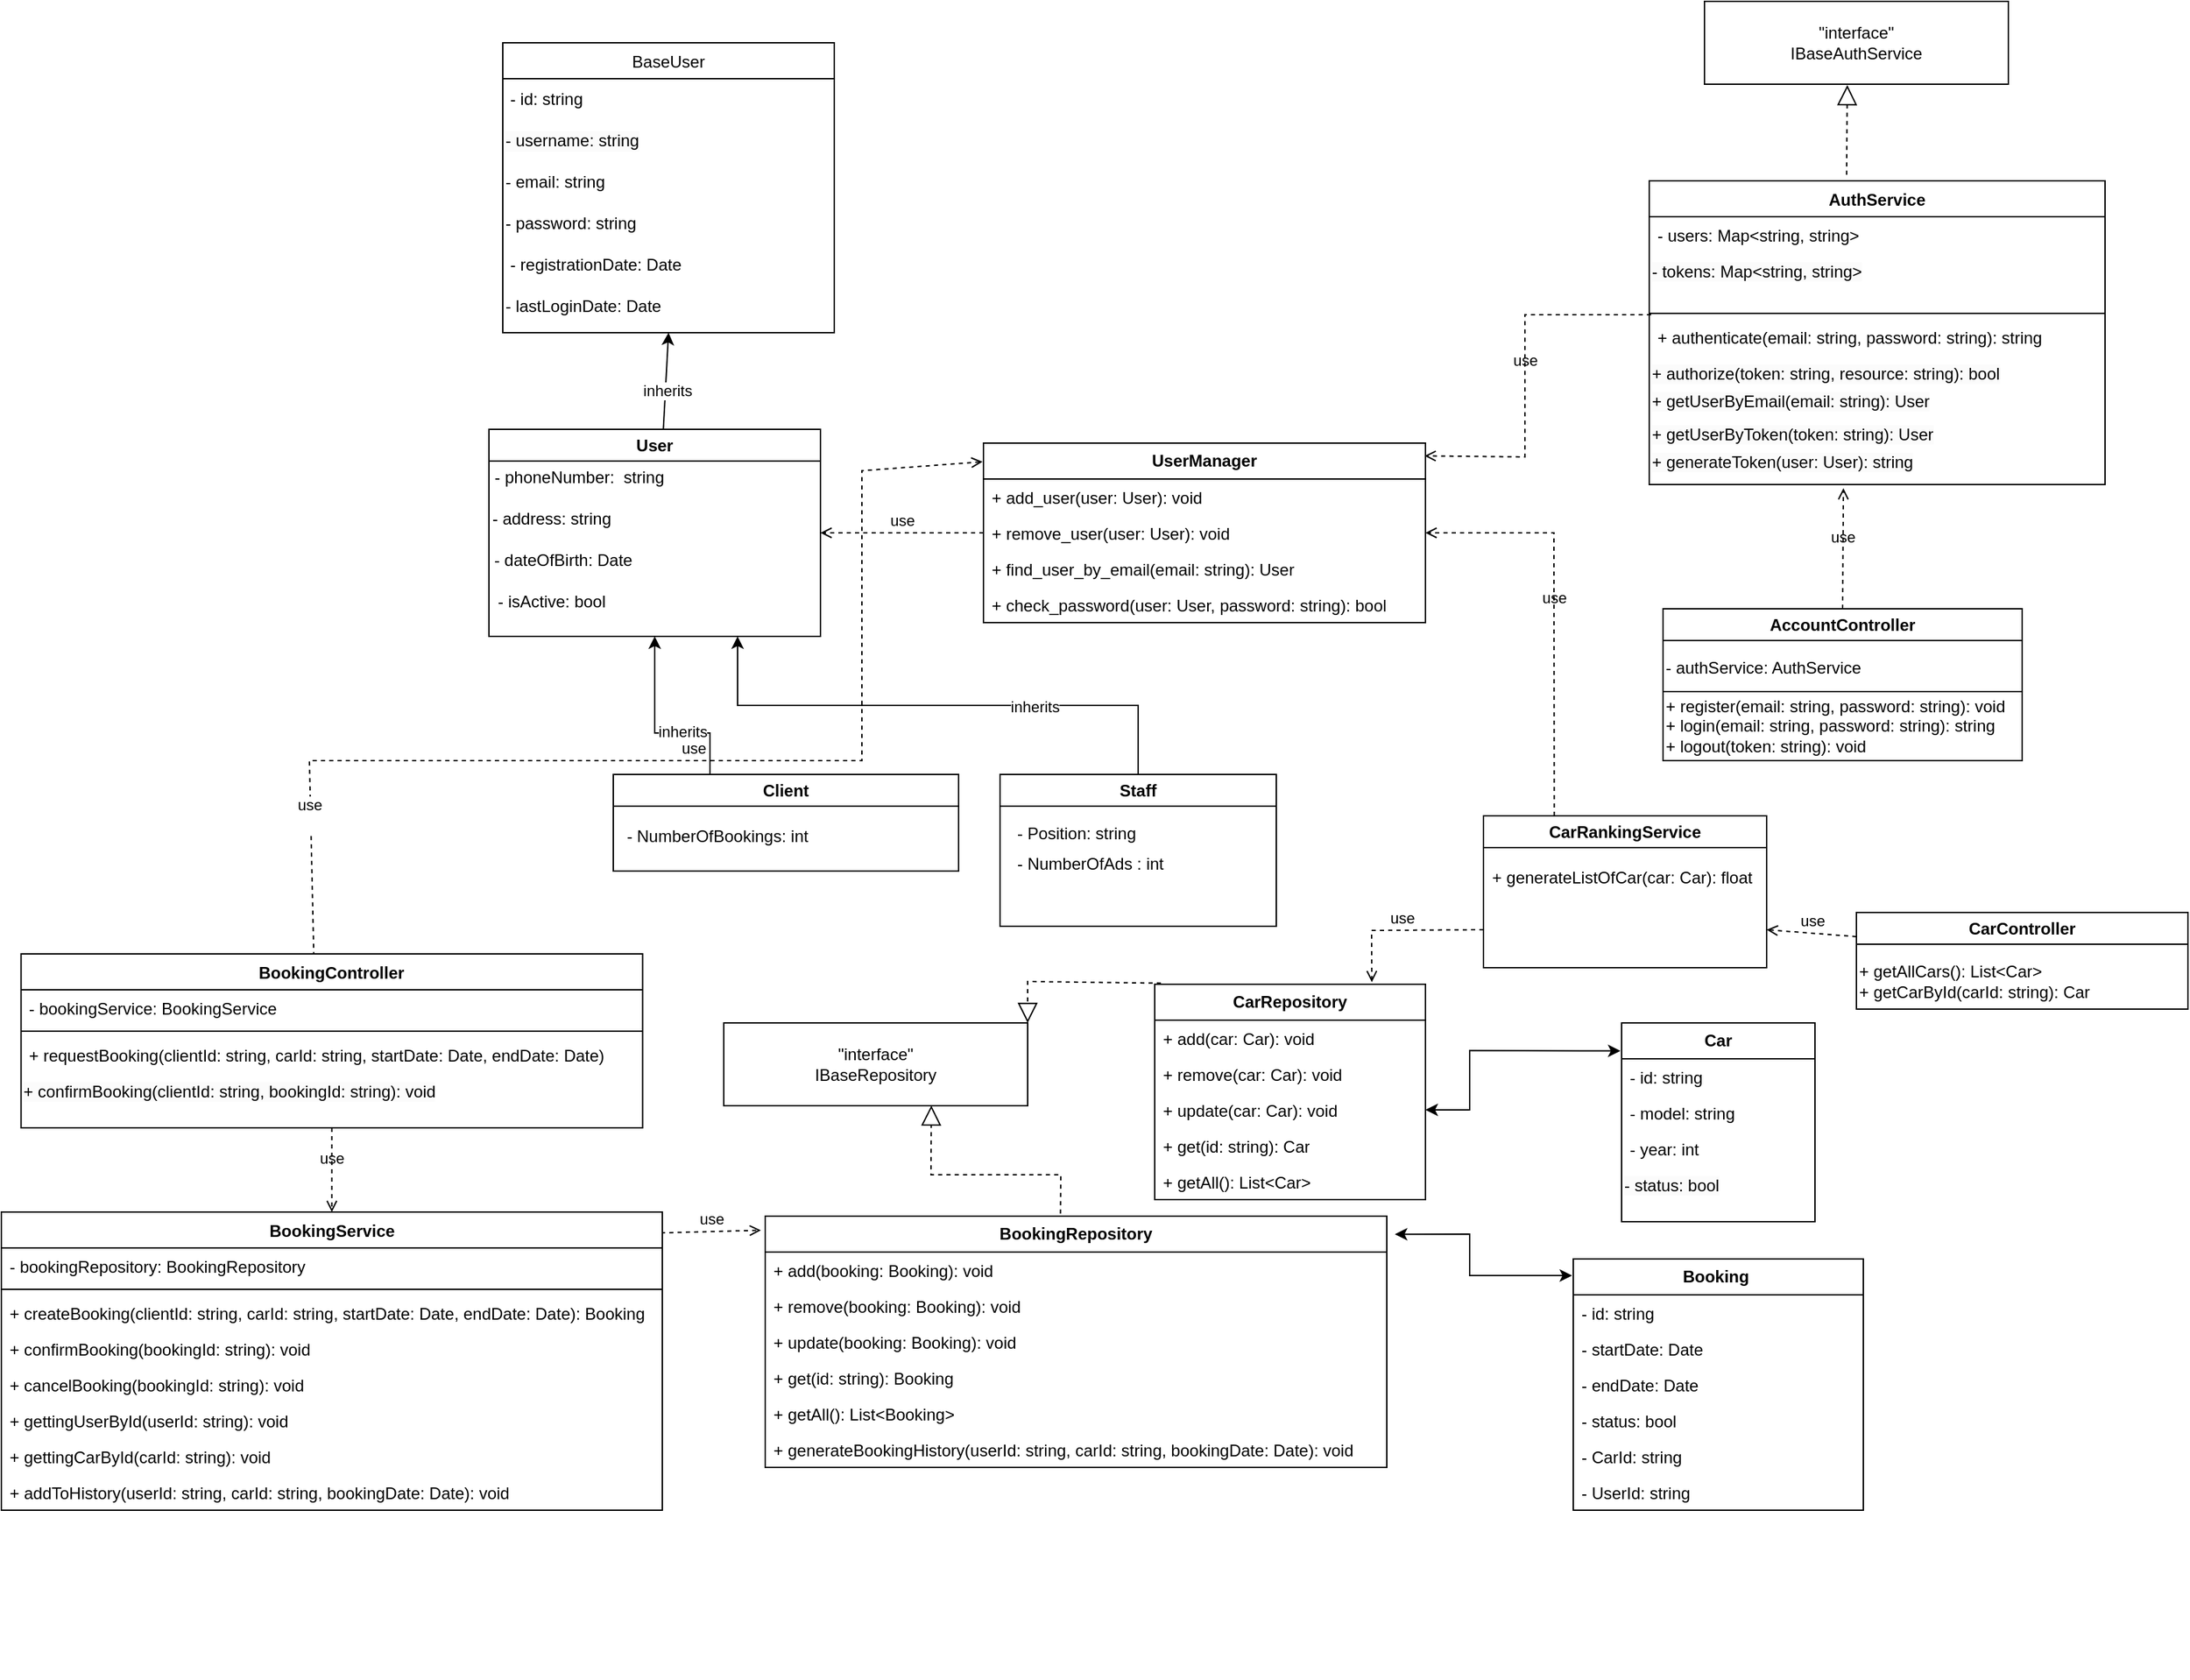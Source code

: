 <mxfile version="24.0.1" type="google">
  <diagram id="C5RBs43oDa-KdzZeNtuy" name="Page-1">
    <mxGraphModel grid="1" page="1" gridSize="10" guides="1" tooltips="1" connect="1" arrows="1" fold="1" pageScale="1" pageWidth="827" pageHeight="1169" math="0" shadow="0">
      <root>
        <mxCell id="WIyWlLk6GJQsqaUBKTNV-0" />
        <mxCell id="WIyWlLk6GJQsqaUBKTNV-1" parent="WIyWlLk6GJQsqaUBKTNV-0" />
        <mxCell id="zkfFHV4jXpPFQw0GAbJ--0" value="BaseUser" style="swimlane;fontStyle=0;align=center;verticalAlign=top;childLayout=stackLayout;horizontal=1;startSize=26;horizontalStack=0;resizeParent=1;resizeLast=0;collapsible=1;marginBottom=0;rounded=0;shadow=0;strokeWidth=1;" vertex="1" parent="WIyWlLk6GJQsqaUBKTNV-1">
          <mxGeometry x="-50" y="130" width="240" height="210" as="geometry">
            <mxRectangle x="230" y="140" width="160" height="26" as="alternateBounds" />
          </mxGeometry>
        </mxCell>
        <mxCell id="yGF6t645OCMySrIcv2uI-0" value="&lt;div&gt;&amp;nbsp;- id: string&lt;/div&gt;" style="text;html=1;align=left;verticalAlign=middle;resizable=0;points=[];autosize=1;strokeColor=none;fillColor=none;" vertex="1" parent="zkfFHV4jXpPFQw0GAbJ--0">
          <mxGeometry y="26" width="240" height="30" as="geometry" />
        </mxCell>
        <mxCell id="yGF6t645OCMySrIcv2uI-2" value="&lt;div style=&quot;color: rgb(0, 0, 0); font-family: Helvetica; font-size: 12px; font-style: normal; font-variant-ligatures: normal; font-variant-caps: normal; font-weight: 400; letter-spacing: normal; orphans: 2; text-indent: 0px; text-transform: none; widows: 2; word-spacing: 0px; -webkit-text-stroke-width: 0px; white-space: nowrap; background-color: rgb(251, 251, 251); text-decoration-thickness: initial; text-decoration-style: initial; text-decoration-color: initial;&quot;&gt;- username: string&lt;/div&gt;" style="text;html=1;align=left;verticalAlign=middle;resizable=0;points=[];autosize=1;strokeColor=none;fillColor=none;" vertex="1" parent="zkfFHV4jXpPFQw0GAbJ--0">
          <mxGeometry y="56" width="240" height="30" as="geometry" />
        </mxCell>
        <mxCell id="yGF6t645OCMySrIcv2uI-6" value="&lt;div style=&quot;&quot;&gt;- email: string&lt;/div&gt;" style="text;html=1;align=left;verticalAlign=middle;resizable=0;points=[];autosize=1;strokeColor=none;fillColor=none;" vertex="1" parent="zkfFHV4jXpPFQw0GAbJ--0">
          <mxGeometry y="86" width="240" height="30" as="geometry" />
        </mxCell>
        <mxCell id="yGF6t645OCMySrIcv2uI-7" value="&lt;div&gt;- password: string&lt;/div&gt;" style="text;html=1;align=left;verticalAlign=middle;resizable=0;points=[];autosize=1;strokeColor=none;fillColor=none;" vertex="1" parent="zkfFHV4jXpPFQw0GAbJ--0">
          <mxGeometry y="116" width="240" height="30" as="geometry" />
        </mxCell>
        <mxCell id="yGF6t645OCMySrIcv2uI-9" value="&lt;div&gt;&amp;nbsp;- registrationDate: Date&lt;span style=&quot;background-color: initial;&quot;&gt;&amp;nbsp;&amp;nbsp;&lt;/span&gt;&lt;/div&gt;" style="text;html=1;align=left;verticalAlign=middle;resizable=0;points=[];autosize=1;strokeColor=none;fillColor=none;" vertex="1" parent="zkfFHV4jXpPFQw0GAbJ--0">
          <mxGeometry y="146" width="240" height="30" as="geometry" />
        </mxCell>
        <mxCell id="yGF6t645OCMySrIcv2uI-10" value="- lastLoginDate: Date" style="text;html=1;align=left;verticalAlign=middle;resizable=0;points=[];autosize=1;strokeColor=none;fillColor=none;" vertex="1" parent="zkfFHV4jXpPFQw0GAbJ--0">
          <mxGeometry y="176" width="240" height="30" as="geometry" />
        </mxCell>
        <mxCell id="yGF6t645OCMySrIcv2uI-12" value="User" style="swimlane;whiteSpace=wrap;html=1;" vertex="1" parent="WIyWlLk6GJQsqaUBKTNV-1">
          <mxGeometry x="-60" y="410" width="240" height="150" as="geometry" />
        </mxCell>
        <mxCell id="yGF6t645OCMySrIcv2uI-14" value="&lt;div&gt;- phoneNumber:&lt;span style=&quot;background-color: initial;&quot;&gt;&amp;nbsp; string&lt;/span&gt;&lt;/div&gt;" style="text;html=1;align=center;verticalAlign=middle;resizable=0;points=[];autosize=1;strokeColor=none;fillColor=none;" vertex="1" parent="yGF6t645OCMySrIcv2uI-12">
          <mxGeometry x="-10" y="20" width="150" height="30" as="geometry" />
        </mxCell>
        <mxCell id="yGF6t645OCMySrIcv2uI-15" value="&lt;div&gt;&lt;span style=&quot;background-color: initial;&quot;&gt;- address: string&lt;/span&gt;&lt;br&gt;&lt;/div&gt;" style="text;html=1;align=center;verticalAlign=middle;resizable=0;points=[];autosize=1;strokeColor=none;fillColor=none;" vertex="1" parent="yGF6t645OCMySrIcv2uI-12">
          <mxGeometry x="-10" y="50" width="110" height="30" as="geometry" />
        </mxCell>
        <mxCell id="yGF6t645OCMySrIcv2uI-17" value="&lt;div&gt;- dateOfBirth: Date&amp;nbsp;&lt;/div&gt;" style="text;html=1;align=center;verticalAlign=middle;resizable=0;points=[];autosize=1;strokeColor=none;fillColor=none;" vertex="1" parent="yGF6t645OCMySrIcv2uI-12">
          <mxGeometry x="-10" y="80" width="130" height="30" as="geometry" />
        </mxCell>
        <mxCell id="yGF6t645OCMySrIcv2uI-18" value="&lt;div&gt;&lt;span style=&quot;background-color: initial;&quot;&gt;- isActive: bool&lt;/span&gt;&lt;/div&gt;" style="text;html=1;align=center;verticalAlign=middle;resizable=0;points=[];autosize=1;strokeColor=none;fillColor=none;" vertex="1" parent="yGF6t645OCMySrIcv2uI-12">
          <mxGeometry x="-5" y="110" width="100" height="30" as="geometry" />
        </mxCell>
        <mxCell id="yGF6t645OCMySrIcv2uI-13" value="" style="endArrow=classic;html=1;rounded=0;entryX=0.5;entryY=1;entryDx=0;entryDy=0;exitX=0.526;exitY=0;exitDx=0;exitDy=0;exitPerimeter=0;" edge="1" parent="WIyWlLk6GJQsqaUBKTNV-1" source="yGF6t645OCMySrIcv2uI-12" target="zkfFHV4jXpPFQw0GAbJ--0">
          <mxGeometry width="50" height="50" relative="1" as="geometry">
            <mxPoint x="500" y="380" as="sourcePoint" />
            <mxPoint x="550" y="330" as="targetPoint" />
            <Array as="points" />
          </mxGeometry>
        </mxCell>
        <mxCell id="yGF6t645OCMySrIcv2uI-19" value="inherits" style="edgeLabel;html=1;align=center;verticalAlign=middle;resizable=0;points=[];" connectable="0" vertex="1" parent="yGF6t645OCMySrIcv2uI-13">
          <mxGeometry x="-0.201" y="-1" relative="1" as="geometry">
            <mxPoint as="offset" />
          </mxGeometry>
        </mxCell>
        <mxCell id="yGF6t645OCMySrIcv2uI-22" style="edgeStyle=orthogonalEdgeStyle;rounded=0;orthogonalLoop=1;jettySize=auto;html=1;entryX=0.5;entryY=1;entryDx=0;entryDy=0;" edge="1" parent="WIyWlLk6GJQsqaUBKTNV-1" source="yGF6t645OCMySrIcv2uI-20" target="yGF6t645OCMySrIcv2uI-12">
          <mxGeometry relative="1" as="geometry">
            <mxPoint x="180" y="570" as="targetPoint" />
            <Array as="points">
              <mxPoint x="100" y="630" />
              <mxPoint x="60" y="630" />
            </Array>
          </mxGeometry>
        </mxCell>
        <mxCell id="yGF6t645OCMySrIcv2uI-30" value="inherits" style="edgeLabel;html=1;align=center;verticalAlign=middle;resizable=0;points=[];" connectable="0" vertex="1" parent="yGF6t645OCMySrIcv2uI-22">
          <mxGeometry x="-0.28" y="-1" relative="1" as="geometry">
            <mxPoint as="offset" />
          </mxGeometry>
        </mxCell>
        <mxCell id="yGF6t645OCMySrIcv2uI-20" value="Client" style="swimlane;whiteSpace=wrap;html=1;" vertex="1" parent="WIyWlLk6GJQsqaUBKTNV-1">
          <mxGeometry x="30" y="660" width="250" height="70" as="geometry" />
        </mxCell>
        <mxCell id="yGF6t645OCMySrIcv2uI-24" value="- NumberOfBookings: int" style="text;html=1;align=center;verticalAlign=middle;resizable=0;points=[];autosize=1;strokeColor=none;fillColor=none;" vertex="1" parent="yGF6t645OCMySrIcv2uI-20">
          <mxGeometry y="30" width="150" height="30" as="geometry" />
        </mxCell>
        <mxCell id="yGF6t645OCMySrIcv2uI-23" style="edgeStyle=orthogonalEdgeStyle;rounded=0;orthogonalLoop=1;jettySize=auto;html=1;exitX=0.5;exitY=0;exitDx=0;exitDy=0;entryX=0.75;entryY=1;entryDx=0;entryDy=0;" edge="1" parent="WIyWlLk6GJQsqaUBKTNV-1" source="yGF6t645OCMySrIcv2uI-21" target="yGF6t645OCMySrIcv2uI-12">
          <mxGeometry relative="1" as="geometry">
            <mxPoint x="240" y="570" as="targetPoint" />
          </mxGeometry>
        </mxCell>
        <mxCell id="yGF6t645OCMySrIcv2uI-29" value="inherits" style="edgeLabel;html=1;align=center;verticalAlign=middle;resizable=0;points=[];" connectable="0" vertex="1" parent="yGF6t645OCMySrIcv2uI-23">
          <mxGeometry x="-0.357" y="1" relative="1" as="geometry">
            <mxPoint as="offset" />
          </mxGeometry>
        </mxCell>
        <mxCell id="yGF6t645OCMySrIcv2uI-21" value="Sta&lt;span style=&quot;background-color: initial;&quot;&gt;ff&lt;/span&gt;" style="swimlane;whiteSpace=wrap;html=1;" vertex="1" parent="WIyWlLk6GJQsqaUBKTNV-1">
          <mxGeometry x="310" y="660" width="200" height="110" as="geometry" />
        </mxCell>
        <mxCell id="yGF6t645OCMySrIcv2uI-27" value="- Position: string" style="text;html=1;align=center;verticalAlign=middle;resizable=0;points=[];autosize=1;strokeColor=none;fillColor=none;" vertex="1" parent="yGF6t645OCMySrIcv2uI-21">
          <mxGeometry y="28" width="110" height="30" as="geometry" />
        </mxCell>
        <mxCell id="yGF6t645OCMySrIcv2uI-28" value="- NumberOfAds : int" style="text;html=1;align=center;verticalAlign=middle;resizable=0;points=[];autosize=1;strokeColor=none;fillColor=none;" vertex="1" parent="yGF6t645OCMySrIcv2uI-21">
          <mxGeometry y="50" width="130" height="30" as="geometry" />
        </mxCell>
        <mxCell id="yGF6t645OCMySrIcv2uI-50" value="use" style="html=1;verticalAlign=bottom;labelBackgroundColor=none;endArrow=open;endFill=0;dashed=1;rounded=0;exitX=0.004;exitY=1.124;exitDx=0;exitDy=0;entryX=0.998;entryY=0.071;entryDx=0;entryDy=0;entryPerimeter=0;exitPerimeter=0;" edge="1" parent="WIyWlLk6GJQsqaUBKTNV-1" source="Llu71SaY1VRgX1Pa0Iaw-72" target="Llu71SaY1VRgX1Pa0Iaw-44">
          <mxGeometry width="160" relative="1" as="geometry">
            <mxPoint x="770" y="320.0" as="sourcePoint" />
            <mxPoint x="630" y="500" as="targetPoint" />
            <Array as="points">
              <mxPoint x="690" y="327" />
              <mxPoint x="690" y="430" />
            </Array>
          </mxGeometry>
        </mxCell>
        <mxCell id="yGF6t645OCMySrIcv2uI-51" value="&quot;interface&quot;&lt;div&gt;IBaseAuthService&lt;/div&gt;" style="rounded=0;whiteSpace=wrap;html=1;" vertex="1" parent="WIyWlLk6GJQsqaUBKTNV-1">
          <mxGeometry x="820" y="100" width="220" height="60" as="geometry" />
        </mxCell>
        <mxCell id="oP3yjI9n-bNLV6D8Z_aS-1" value="AccountController" style="swimlane;whiteSpace=wrap;html=1;" vertex="1" parent="WIyWlLk6GJQsqaUBKTNV-1">
          <mxGeometry x="790" y="540" width="260" height="110" as="geometry" />
        </mxCell>
        <mxCell id="oP3yjI9n-bNLV6D8Z_aS-2" value="&lt;div&gt;- authService: AuthService&lt;/div&gt;&lt;div&gt;&amp;nbsp; &amp;nbsp; &amp;nbsp; &amp;nbsp;&lt;br&gt;&lt;/div&gt;" style="text;html=1;align=left;verticalAlign=middle;resizable=0;points=[];autosize=1;strokeColor=none;fillColor=none;" vertex="1" parent="oP3yjI9n-bNLV6D8Z_aS-1">
          <mxGeometry y="30" width="160" height="40" as="geometry" />
        </mxCell>
        <mxCell id="oP3yjI9n-bNLV6D8Z_aS-5" value="&lt;div&gt;+ register(email: string, password: string): void&lt;/div&gt;&lt;div&gt;+ login(email: string, password: string): string&lt;/div&gt;&lt;div&gt;+ logout(token: string): void&lt;/div&gt;" style="whiteSpace=wrap;html=1;align=left;" vertex="1" parent="oP3yjI9n-bNLV6D8Z_aS-1">
          <mxGeometry y="60" width="260" height="50" as="geometry" />
        </mxCell>
        <mxCell id="oP3yjI9n-bNLV6D8Z_aS-4" value="use" style="html=1;verticalAlign=bottom;labelBackgroundColor=none;endArrow=open;endFill=0;dashed=1;rounded=0;exitX=0.5;exitY=0;exitDx=0;exitDy=0;entryX=0.426;entryY=1.088;entryDx=0;entryDy=0;entryPerimeter=0;" edge="1" parent="WIyWlLk6GJQsqaUBKTNV-1" source="oP3yjI9n-bNLV6D8Z_aS-1" target="Llu71SaY1VRgX1Pa0Iaw-76">
          <mxGeometry width="160" relative="1" as="geometry">
            <mxPoint x="970" y="450" as="sourcePoint" />
            <mxPoint x="915.0" y="400" as="targetPoint" />
          </mxGeometry>
        </mxCell>
        <mxCell id="oP3yjI9n-bNLV6D8Z_aS-6" value="&quot;interface&quot;&lt;div&gt;IBaseRepository&lt;/div&gt;" style="rounded=0;whiteSpace=wrap;html=1;" vertex="1" parent="WIyWlLk6GJQsqaUBKTNV-1">
          <mxGeometry x="110" y="840" width="220" height="60" as="geometry" />
        </mxCell>
        <mxCell id="oP3yjI9n-bNLV6D8Z_aS-16" value="CarRankingService" style="swimlane;whiteSpace=wrap;html=1;" vertex="1" parent="WIyWlLk6GJQsqaUBKTNV-1">
          <mxGeometry x="660" y="690" width="205" height="110" as="geometry" />
        </mxCell>
        <mxCell id="oP3yjI9n-bNLV6D8Z_aS-17" value="+ generateListOfCar(car: Car): float" style="text;html=1;align=center;verticalAlign=middle;resizable=0;points=[];autosize=1;strokeColor=none;fillColor=none;" vertex="1" parent="oP3yjI9n-bNLV6D8Z_aS-16">
          <mxGeometry x="-5" y="30" width="210" height="30" as="geometry" />
        </mxCell>
        <mxCell id="oP3yjI9n-bNLV6D8Z_aS-19" value="use" style="html=1;verticalAlign=bottom;labelBackgroundColor=none;endArrow=open;endFill=0;dashed=1;rounded=0;exitX=0.25;exitY=0;exitDx=0;exitDy=0;entryX=1;entryY=0.5;entryDx=0;entryDy=0;" edge="1" parent="WIyWlLk6GJQsqaUBKTNV-1" source="oP3yjI9n-bNLV6D8Z_aS-16" target="Llu71SaY1VRgX1Pa0Iaw-46">
          <mxGeometry width="160" relative="1" as="geometry">
            <mxPoint x="865" y="780" as="sourcePoint" />
            <mxPoint x="541.422" y="590" as="targetPoint" />
            <Array as="points">
              <mxPoint x="711" y="485" />
            </Array>
          </mxGeometry>
        </mxCell>
        <mxCell id="oP3yjI9n-bNLV6D8Z_aS-20" value="use" style="html=1;verticalAlign=bottom;labelBackgroundColor=none;endArrow=open;endFill=0;dashed=1;rounded=0;exitX=0;exitY=0.75;exitDx=0;exitDy=0;entryX=0.802;entryY=-0.01;entryDx=0;entryDy=0;entryPerimeter=0;" edge="1" parent="WIyWlLk6GJQsqaUBKTNV-1" source="oP3yjI9n-bNLV6D8Z_aS-16" target="Llu71SaY1VRgX1Pa0Iaw-38">
          <mxGeometry width="160" relative="1" as="geometry">
            <mxPoint x="820" y="880" as="sourcePoint" />
            <mxPoint x="623.08" y="824.45" as="targetPoint" />
            <Array as="points">
              <mxPoint x="579" y="773" />
            </Array>
          </mxGeometry>
        </mxCell>
        <mxCell id="oP3yjI9n-bNLV6D8Z_aS-27" value="" style="endArrow=classic;startArrow=classic;html=1;rounded=0;entryX=-0.006;entryY=0.141;entryDx=0;entryDy=0;exitX=1;exitY=0.5;exitDx=0;exitDy=0;entryPerimeter=0;" edge="1" parent="WIyWlLk6GJQsqaUBKTNV-1" source="Llu71SaY1VRgX1Pa0Iaw-41" target="Llu71SaY1VRgX1Pa0Iaw-63">
          <mxGeometry width="50" height="50" relative="1" as="geometry">
            <mxPoint x="621.1" y="879.808" as="sourcePoint" />
            <mxPoint x="701.2" y="901.72" as="targetPoint" />
            <Array as="points">
              <mxPoint x="650" y="903" />
              <mxPoint x="650" y="860" />
            </Array>
          </mxGeometry>
        </mxCell>
        <mxCell id="oP3yjI9n-bNLV6D8Z_aS-30" value="use" style="html=1;verticalAlign=bottom;labelBackgroundColor=none;endArrow=open;endFill=0;dashed=1;rounded=0;exitX=0.998;exitY=0.07;exitDx=0;exitDy=0;exitPerimeter=0;entryX=-0.007;entryY=0.056;entryDx=0;entryDy=0;entryPerimeter=0;" edge="1" parent="WIyWlLk6GJQsqaUBKTNV-1" source="Llu71SaY1VRgX1Pa0Iaw-49" target="Llu71SaY1VRgX1Pa0Iaw-17">
          <mxGeometry width="160" relative="1" as="geometry">
            <mxPoint x="110" y="1060" as="sourcePoint" />
            <mxPoint x="170" y="1058" as="targetPoint" />
          </mxGeometry>
        </mxCell>
        <mxCell id="oP3yjI9n-bNLV6D8Z_aS-35" value="CarController" style="swimlane;whiteSpace=wrap;html=1;" vertex="1" parent="WIyWlLk6GJQsqaUBKTNV-1">
          <mxGeometry x="930" y="760" width="240" height="70" as="geometry" />
        </mxCell>
        <mxCell id="oP3yjI9n-bNLV6D8Z_aS-36" value="&lt;div&gt;+ getAllCars(): List&amp;lt;Car&amp;gt;&lt;/div&gt;&lt;div&gt;+ getCarById(carId: string): Car&lt;/div&gt;" style="text;html=1;align=left;verticalAlign=middle;resizable=0;points=[];autosize=1;strokeColor=none;fillColor=none;" vertex="1" parent="oP3yjI9n-bNLV6D8Z_aS-35">
          <mxGeometry y="30" width="190" height="40" as="geometry" />
        </mxCell>
        <mxCell id="oP3yjI9n-bNLV6D8Z_aS-37" value="use" style="html=1;verticalAlign=bottom;labelBackgroundColor=none;endArrow=open;endFill=0;dashed=1;rounded=0;exitX=0;exitY=0.25;exitDx=0;exitDy=0;entryX=1;entryY=0.75;entryDx=0;entryDy=0;" edge="1" parent="WIyWlLk6GJQsqaUBKTNV-1" source="oP3yjI9n-bNLV6D8Z_aS-35" target="oP3yjI9n-bNLV6D8Z_aS-16">
          <mxGeometry width="160" relative="1" as="geometry">
            <mxPoint x="1072" y="820" as="sourcePoint" />
            <mxPoint x="915" y="700" as="targetPoint" />
          </mxGeometry>
        </mxCell>
        <mxCell id="oP3yjI9n-bNLV6D8Z_aS-41" value="use" style="html=1;verticalAlign=bottom;labelBackgroundColor=none;endArrow=open;endFill=0;dashed=1;rounded=0;exitX=0.5;exitY=1;exitDx=0;exitDy=0;entryX=0.5;entryY=0;entryDx=0;entryDy=0;" edge="1" parent="WIyWlLk6GJQsqaUBKTNV-1" source="Llu71SaY1VRgX1Pa0Iaw-62" target="Llu71SaY1VRgX1Pa0Iaw-49">
          <mxGeometry width="160" relative="1" as="geometry">
            <mxPoint x="-188.5" y="930" as="sourcePoint" />
            <mxPoint x="-190" y="978.24" as="targetPoint" />
          </mxGeometry>
        </mxCell>
        <mxCell id="Llu71SaY1VRgX1Pa0Iaw-0" value="" style="endArrow=block;dashed=1;endFill=0;endSize=12;html=1;rounded=0;entryX=0.47;entryY=1.011;entryDx=0;entryDy=0;exitX=0.433;exitY=-0.02;exitDx=0;exitDy=0;exitPerimeter=0;entryPerimeter=0;" edge="1" parent="WIyWlLk6GJQsqaUBKTNV-1" source="Llu71SaY1VRgX1Pa0Iaw-68" target="yGF6t645OCMySrIcv2uI-51">
          <mxGeometry width="160" relative="1" as="geometry">
            <mxPoint x="915.0" y="240" as="sourcePoint" />
            <mxPoint x="760" y="160" as="targetPoint" />
          </mxGeometry>
        </mxCell>
        <mxCell id="Llu71SaY1VRgX1Pa0Iaw-1" value="" style="endArrow=block;dashed=1;endFill=0;endSize=12;html=1;rounded=0;entryX=1;entryY=0;entryDx=0;entryDy=0;exitX=0.023;exitY=-0.005;exitDx=0;exitDy=0;exitPerimeter=0;" edge="1" parent="WIyWlLk6GJQsqaUBKTNV-1" source="Llu71SaY1VRgX1Pa0Iaw-38" target="oP3yjI9n-bNLV6D8Z_aS-6">
          <mxGeometry width="160" relative="1" as="geometry">
            <mxPoint x="420" y="810" as="sourcePoint" />
            <mxPoint x="330" y="899.74" as="targetPoint" />
            <Array as="points">
              <mxPoint x="330" y="810" />
            </Array>
          </mxGeometry>
        </mxCell>
        <mxCell id="Llu71SaY1VRgX1Pa0Iaw-2" value="" style="endArrow=block;dashed=1;endFill=0;endSize=12;html=1;rounded=0;entryX=0.683;entryY=0.997;entryDx=0;entryDy=0;entryPerimeter=0;exitX=0.475;exitY=-0.01;exitDx=0;exitDy=0;exitPerimeter=0;" edge="1" parent="WIyWlLk6GJQsqaUBKTNV-1" source="Llu71SaY1VRgX1Pa0Iaw-17" target="oP3yjI9n-bNLV6D8Z_aS-6">
          <mxGeometry width="160" relative="1" as="geometry">
            <mxPoint x="285.9" y="1010" as="sourcePoint" />
            <mxPoint x="370" y="950" as="targetPoint" />
            <Array as="points">
              <mxPoint x="354" y="950" />
              <mxPoint x="260" y="950" />
            </Array>
          </mxGeometry>
        </mxCell>
        <mxCell id="Llu71SaY1VRgX1Pa0Iaw-3" value="use" style="html=1;verticalAlign=bottom;labelBackgroundColor=none;endArrow=open;endFill=0;dashed=1;rounded=0;exitX=0;exitY=0.5;exitDx=0;exitDy=0;entryX=1;entryY=0.5;entryDx=0;entryDy=0;" edge="1" parent="WIyWlLk6GJQsqaUBKTNV-1" source="Llu71SaY1VRgX1Pa0Iaw-46" target="yGF6t645OCMySrIcv2uI-12">
          <mxGeometry width="160" relative="1" as="geometry">
            <mxPoint x="300.0" y="500" as="sourcePoint" />
            <mxPoint x="340" y="510" as="targetPoint" />
          </mxGeometry>
        </mxCell>
        <mxCell id="Llu71SaY1VRgX1Pa0Iaw-4" value="use" style="html=1;verticalAlign=bottom;labelBackgroundColor=none;endArrow=open;endFill=0;dashed=1;rounded=0;exitX=0.471;exitY=0.013;exitDx=0;exitDy=0;entryX=-0.002;entryY=0.104;entryDx=0;entryDy=0;entryPerimeter=0;exitPerimeter=0;" edge="1" parent="WIyWlLk6GJQsqaUBKTNV-1" source="Llu71SaY1VRgX1Pa0Iaw-58" target="Llu71SaY1VRgX1Pa0Iaw-44">
          <mxGeometry width="160" relative="1" as="geometry">
            <mxPoint x="-111.55" y="801.69" as="sourcePoint" />
            <mxPoint x="301.98" y="443.76" as="targetPoint" />
            <Array as="points">
              <mxPoint x="-190" y="650" />
              <mxPoint x="210" y="650" />
              <mxPoint x="210" y="440" />
            </Array>
          </mxGeometry>
        </mxCell>
        <mxCell id="Llu71SaY1VRgX1Pa0Iaw-6" value="use&lt;div&gt;&lt;br&gt;&lt;/div&gt;" style="edgeLabel;html=1;align=center;verticalAlign=middle;resizable=0;points=[];" connectable="0" vertex="1" parent="Llu71SaY1VRgX1Pa0Iaw-4">
          <mxGeometry x="-0.755" y="1" relative="1" as="geometry">
            <mxPoint as="offset" />
          </mxGeometry>
        </mxCell>
        <mxCell id="Llu71SaY1VRgX1Pa0Iaw-15" value="&lt;div style=&quot;text-align: left; text-wrap: wrap;&quot;&gt;&lt;br&gt;&lt;/div&gt;" style="text;html=1;align=center;verticalAlign=middle;resizable=0;points=[];autosize=1;strokeColor=none;fillColor=none;" vertex="1" parent="WIyWlLk6GJQsqaUBKTNV-1">
          <mxGeometry x="180" y="1285" width="20" height="30" as="geometry" />
        </mxCell>
        <mxCell id="Llu71SaY1VRgX1Pa0Iaw-17" value="&lt;span style=&quot;font-weight: 700;&quot;&gt;BookingRepository&lt;/span&gt;" style="swimlane;fontStyle=0;childLayout=stackLayout;horizontal=1;startSize=26;fillColor=none;horizontalStack=0;resizeParent=1;resizeParentMax=0;resizeLast=0;collapsible=1;marginBottom=0;whiteSpace=wrap;html=1;" vertex="1" parent="WIyWlLk6GJQsqaUBKTNV-1">
          <mxGeometry x="140" y="980" width="450" height="182" as="geometry" />
        </mxCell>
        <mxCell id="Llu71SaY1VRgX1Pa0Iaw-18" value="+ add(booking: Booking): void" style="text;strokeColor=none;fillColor=none;align=left;verticalAlign=top;spacingLeft=4;spacingRight=4;overflow=hidden;rotatable=0;points=[[0,0.5],[1,0.5]];portConstraint=eastwest;whiteSpace=wrap;html=1;" vertex="1" parent="Llu71SaY1VRgX1Pa0Iaw-17">
          <mxGeometry y="26" width="450" height="26" as="geometry" />
        </mxCell>
        <mxCell id="Llu71SaY1VRgX1Pa0Iaw-19" value="+ remove(booking: Booking): void" style="text;strokeColor=none;fillColor=none;align=left;verticalAlign=top;spacingLeft=4;spacingRight=4;overflow=hidden;rotatable=0;points=[[0,0.5],[1,0.5]];portConstraint=eastwest;whiteSpace=wrap;html=1;" vertex="1" parent="Llu71SaY1VRgX1Pa0Iaw-17">
          <mxGeometry y="52" width="450" height="26" as="geometry" />
        </mxCell>
        <mxCell id="Llu71SaY1VRgX1Pa0Iaw-20" value="+ update(booking: Booking): void" style="text;strokeColor=none;fillColor=none;align=left;verticalAlign=top;spacingLeft=4;spacingRight=4;overflow=hidden;rotatable=0;points=[[0,0.5],[1,0.5]];portConstraint=eastwest;whiteSpace=wrap;html=1;" vertex="1" parent="Llu71SaY1VRgX1Pa0Iaw-17">
          <mxGeometry y="78" width="450" height="26" as="geometry" />
        </mxCell>
        <mxCell id="Llu71SaY1VRgX1Pa0Iaw-21" value="+ get(id: string): Booking" style="text;strokeColor=none;fillColor=none;align=left;verticalAlign=top;spacingLeft=4;spacingRight=4;overflow=hidden;rotatable=0;points=[[0,0.5],[1,0.5]];portConstraint=eastwest;whiteSpace=wrap;html=1;" vertex="1" parent="Llu71SaY1VRgX1Pa0Iaw-17">
          <mxGeometry y="104" width="450" height="26" as="geometry" />
        </mxCell>
        <mxCell id="Llu71SaY1VRgX1Pa0Iaw-22" value="+ getAll(): List&amp;lt;Booking&amp;gt;" style="text;strokeColor=none;fillColor=none;align=left;verticalAlign=top;spacingLeft=4;spacingRight=4;overflow=hidden;rotatable=0;points=[[0,0.5],[1,0.5]];portConstraint=eastwest;whiteSpace=wrap;html=1;" vertex="1" parent="Llu71SaY1VRgX1Pa0Iaw-17">
          <mxGeometry y="130" width="450" height="26" as="geometry" />
        </mxCell>
        <mxCell id="Llu71SaY1VRgX1Pa0Iaw-80" value="+ generateBookingHistory(&lt;span style=&quot;text-wrap: nowrap;&quot;&gt;userId: string, carId: string, bookingDate: Date): void&lt;/span&gt;" style="text;strokeColor=none;fillColor=none;align=left;verticalAlign=top;spacingLeft=4;spacingRight=4;overflow=hidden;rotatable=0;points=[[0,0.5],[1,0.5]];portConstraint=eastwest;whiteSpace=wrap;html=1;" vertex="1" parent="Llu71SaY1VRgX1Pa0Iaw-17">
          <mxGeometry y="156" width="450" height="26" as="geometry" />
        </mxCell>
        <mxCell id="Llu71SaY1VRgX1Pa0Iaw-23" value="&lt;span style=&quot;font-weight: 700;&quot;&gt;Booking&amp;nbsp;&lt;/span&gt;" style="swimlane;fontStyle=0;childLayout=stackLayout;horizontal=1;startSize=26;fillColor=none;horizontalStack=0;resizeParent=1;resizeParentMax=0;resizeLast=0;collapsible=1;marginBottom=0;whiteSpace=wrap;html=1;" vertex="1" parent="WIyWlLk6GJQsqaUBKTNV-1">
          <mxGeometry x="725" y="1011" width="210" height="182" as="geometry" />
        </mxCell>
        <mxCell id="Llu71SaY1VRgX1Pa0Iaw-24" value="&lt;span style=&quot;text-wrap: nowrap;&quot;&gt;- id: string&lt;/span&gt;" style="text;strokeColor=none;fillColor=none;align=left;verticalAlign=top;spacingLeft=4;spacingRight=4;overflow=hidden;rotatable=0;points=[[0,0.5],[1,0.5]];portConstraint=eastwest;whiteSpace=wrap;html=1;" vertex="1" parent="Llu71SaY1VRgX1Pa0Iaw-23">
          <mxGeometry y="26" width="210" height="26" as="geometry" />
        </mxCell>
        <mxCell id="Llu71SaY1VRgX1Pa0Iaw-25" value="&lt;span style=&quot;text-wrap: nowrap;&quot;&gt;- startDate: Date&lt;/span&gt;" style="text;strokeColor=none;fillColor=none;align=left;verticalAlign=top;spacingLeft=4;spacingRight=4;overflow=hidden;rotatable=0;points=[[0,0.5],[1,0.5]];portConstraint=eastwest;whiteSpace=wrap;html=1;" vertex="1" parent="Llu71SaY1VRgX1Pa0Iaw-23">
          <mxGeometry y="52" width="210" height="26" as="geometry" />
        </mxCell>
        <mxCell id="Llu71SaY1VRgX1Pa0Iaw-26" value="&lt;span style=&quot;text-wrap: nowrap;&quot;&gt;- endDate: Date&lt;/span&gt;" style="text;strokeColor=none;fillColor=none;align=left;verticalAlign=top;spacingLeft=4;spacingRight=4;overflow=hidden;rotatable=0;points=[[0,0.5],[1,0.5]];portConstraint=eastwest;whiteSpace=wrap;html=1;" vertex="1" parent="Llu71SaY1VRgX1Pa0Iaw-23">
          <mxGeometry y="78" width="210" height="26" as="geometry" />
        </mxCell>
        <mxCell id="Llu71SaY1VRgX1Pa0Iaw-27" value="&lt;span style=&quot;text-wrap: nowrap;&quot;&gt;- status: bool&lt;/span&gt;" style="text;strokeColor=none;fillColor=none;align=left;verticalAlign=top;spacingLeft=4;spacingRight=4;overflow=hidden;rotatable=0;points=[[0,0.5],[1,0.5]];portConstraint=eastwest;whiteSpace=wrap;html=1;" vertex="1" parent="Llu71SaY1VRgX1Pa0Iaw-23">
          <mxGeometry y="104" width="210" height="26" as="geometry" />
        </mxCell>
        <mxCell id="Llu71SaY1VRgX1Pa0Iaw-28" value="&lt;div&gt;&lt;div style=&quot;text-wrap: nowrap;&quot;&gt;- CarId: string&lt;/div&gt;&lt;/div&gt;&lt;div&gt;&lt;br&gt;&lt;/div&gt;" style="text;strokeColor=none;fillColor=none;align=left;verticalAlign=top;spacingLeft=4;spacingRight=4;overflow=hidden;rotatable=0;points=[[0,0.5],[1,0.5]];portConstraint=eastwest;whiteSpace=wrap;html=1;" vertex="1" parent="Llu71SaY1VRgX1Pa0Iaw-23">
          <mxGeometry y="130" width="210" height="26" as="geometry" />
        </mxCell>
        <mxCell id="Llu71SaY1VRgX1Pa0Iaw-29" value="&lt;div&gt;&lt;div style=&quot;text-wrap: nowrap;&quot;&gt;- UserId: string&lt;br&gt;&lt;/div&gt;&lt;/div&gt;" style="text;strokeColor=none;fillColor=none;align=left;verticalAlign=top;spacingLeft=4;spacingRight=4;overflow=hidden;rotatable=0;points=[[0,0.5],[1,0.5]];portConstraint=eastwest;whiteSpace=wrap;html=1;" vertex="1" parent="Llu71SaY1VRgX1Pa0Iaw-23">
          <mxGeometry y="156" width="210" height="26" as="geometry" />
        </mxCell>
        <mxCell id="Llu71SaY1VRgX1Pa0Iaw-38" value="&lt;span style=&quot;font-weight: 700;&quot;&gt;CarRepository&lt;/span&gt;" style="swimlane;fontStyle=0;childLayout=stackLayout;horizontal=1;startSize=26;fillColor=none;horizontalStack=0;resizeParent=1;resizeParentMax=0;resizeLast=0;collapsible=1;marginBottom=0;whiteSpace=wrap;html=1;" vertex="1" parent="WIyWlLk6GJQsqaUBKTNV-1">
          <mxGeometry x="422" y="812" width="196" height="156" as="geometry" />
        </mxCell>
        <mxCell id="Llu71SaY1VRgX1Pa0Iaw-39" value="+ add(car: Car): void" style="text;strokeColor=none;fillColor=none;align=left;verticalAlign=top;spacingLeft=4;spacingRight=4;overflow=hidden;rotatable=0;points=[[0,0.5],[1,0.5]];portConstraint=eastwest;whiteSpace=wrap;html=1;" vertex="1" parent="Llu71SaY1VRgX1Pa0Iaw-38">
          <mxGeometry y="26" width="196" height="26" as="geometry" />
        </mxCell>
        <mxCell id="Llu71SaY1VRgX1Pa0Iaw-40" value="+ remove(car: Car): void" style="text;strokeColor=none;fillColor=none;align=left;verticalAlign=top;spacingLeft=4;spacingRight=4;overflow=hidden;rotatable=0;points=[[0,0.5],[1,0.5]];portConstraint=eastwest;whiteSpace=wrap;html=1;" vertex="1" parent="Llu71SaY1VRgX1Pa0Iaw-38">
          <mxGeometry y="52" width="196" height="26" as="geometry" />
        </mxCell>
        <mxCell id="Llu71SaY1VRgX1Pa0Iaw-41" value="+ update(car: Car): void" style="text;strokeColor=none;fillColor=none;align=left;verticalAlign=top;spacingLeft=4;spacingRight=4;overflow=hidden;rotatable=0;points=[[0,0.5],[1,0.5]];portConstraint=eastwest;whiteSpace=wrap;html=1;" vertex="1" parent="Llu71SaY1VRgX1Pa0Iaw-38">
          <mxGeometry y="78" width="196" height="26" as="geometry" />
        </mxCell>
        <mxCell id="Llu71SaY1VRgX1Pa0Iaw-42" value="+ get(id: string): Car" style="text;strokeColor=none;fillColor=none;align=left;verticalAlign=top;spacingLeft=4;spacingRight=4;overflow=hidden;rotatable=0;points=[[0,0.5],[1,0.5]];portConstraint=eastwest;whiteSpace=wrap;html=1;" vertex="1" parent="Llu71SaY1VRgX1Pa0Iaw-38">
          <mxGeometry y="104" width="196" height="26" as="geometry" />
        </mxCell>
        <mxCell id="Llu71SaY1VRgX1Pa0Iaw-43" value="+ getAll(): List&amp;lt;Car&amp;gt;" style="text;strokeColor=none;fillColor=none;align=left;verticalAlign=top;spacingLeft=4;spacingRight=4;overflow=hidden;rotatable=0;points=[[0,0.5],[1,0.5]];portConstraint=eastwest;whiteSpace=wrap;html=1;" vertex="1" parent="Llu71SaY1VRgX1Pa0Iaw-38">
          <mxGeometry y="130" width="196" height="26" as="geometry" />
        </mxCell>
        <mxCell id="Llu71SaY1VRgX1Pa0Iaw-44" value="&lt;span style=&quot;font-weight: 700;&quot;&gt;UserManager&lt;/span&gt;" style="swimlane;fontStyle=0;childLayout=stackLayout;horizontal=1;startSize=26;fillColor=none;horizontalStack=0;resizeParent=1;resizeParentMax=0;resizeLast=0;collapsible=1;marginBottom=0;whiteSpace=wrap;html=1;" vertex="1" parent="WIyWlLk6GJQsqaUBKTNV-1">
          <mxGeometry x="298" y="420" width="320" height="130" as="geometry" />
        </mxCell>
        <mxCell id="Llu71SaY1VRgX1Pa0Iaw-45" value="+ add_user(user: User): void" style="text;strokeColor=none;fillColor=none;align=left;verticalAlign=top;spacingLeft=4;spacingRight=4;overflow=hidden;rotatable=0;points=[[0,0.5],[1,0.5]];portConstraint=eastwest;whiteSpace=wrap;html=1;" vertex="1" parent="Llu71SaY1VRgX1Pa0Iaw-44">
          <mxGeometry y="26" width="320" height="26" as="geometry" />
        </mxCell>
        <mxCell id="Llu71SaY1VRgX1Pa0Iaw-46" value="&lt;div&gt;+ remove_user(user: User): void&lt;/div&gt;&lt;div&gt;&lt;br&gt;&lt;/div&gt;" style="text;strokeColor=none;fillColor=none;align=left;verticalAlign=top;spacingLeft=4;spacingRight=4;overflow=hidden;rotatable=0;points=[[0,0.5],[1,0.5]];portConstraint=eastwest;whiteSpace=wrap;html=1;" vertex="1" parent="Llu71SaY1VRgX1Pa0Iaw-44">
          <mxGeometry y="52" width="320" height="26" as="geometry" />
        </mxCell>
        <mxCell id="Llu71SaY1VRgX1Pa0Iaw-47" value="+ find_user_by_email(email: string): User" style="text;strokeColor=none;fillColor=none;align=left;verticalAlign=top;spacingLeft=4;spacingRight=4;overflow=hidden;rotatable=0;points=[[0,0.5],[1,0.5]];portConstraint=eastwest;whiteSpace=wrap;html=1;" vertex="1" parent="Llu71SaY1VRgX1Pa0Iaw-44">
          <mxGeometry y="78" width="320" height="26" as="geometry" />
        </mxCell>
        <mxCell id="Llu71SaY1VRgX1Pa0Iaw-48" value="+ check_password(user: User, password: string): bool" style="text;strokeColor=none;fillColor=none;align=left;verticalAlign=top;spacingLeft=4;spacingRight=4;overflow=hidden;rotatable=0;points=[[0,0.5],[1,0.5]];portConstraint=eastwest;whiteSpace=wrap;html=1;" vertex="1" parent="Llu71SaY1VRgX1Pa0Iaw-44">
          <mxGeometry y="104" width="320" height="26" as="geometry" />
        </mxCell>
        <mxCell id="Llu71SaY1VRgX1Pa0Iaw-49" value="BookingService" style="swimlane;fontStyle=1;align=center;verticalAlign=top;childLayout=stackLayout;horizontal=1;startSize=26;horizontalStack=0;resizeParent=1;resizeParentMax=0;resizeLast=0;collapsible=1;marginBottom=0;whiteSpace=wrap;html=1;" vertex="1" parent="WIyWlLk6GJQsqaUBKTNV-1">
          <mxGeometry x="-413" y="977" width="478.5" height="216" as="geometry" />
        </mxCell>
        <mxCell id="Llu71SaY1VRgX1Pa0Iaw-50" value="&lt;span style=&quot;text-align: center; text-wrap: nowrap;&quot;&gt;- bookingRepository: BookingRepository&lt;/span&gt;" style="text;strokeColor=none;fillColor=none;align=left;verticalAlign=top;spacingLeft=4;spacingRight=4;overflow=hidden;rotatable=0;points=[[0,0.5],[1,0.5]];portConstraint=eastwest;whiteSpace=wrap;html=1;" vertex="1" parent="Llu71SaY1VRgX1Pa0Iaw-49">
          <mxGeometry y="26" width="478.5" height="26" as="geometry" />
        </mxCell>
        <mxCell id="Llu71SaY1VRgX1Pa0Iaw-51" value="" style="line;strokeWidth=1;fillColor=none;align=left;verticalAlign=middle;spacingTop=-1;spacingLeft=3;spacingRight=3;rotatable=0;labelPosition=right;points=[];portConstraint=eastwest;strokeColor=inherit;" vertex="1" parent="Llu71SaY1VRgX1Pa0Iaw-49">
          <mxGeometry y="52" width="478.5" height="8" as="geometry" />
        </mxCell>
        <mxCell id="Llu71SaY1VRgX1Pa0Iaw-52" value="&lt;div style=&quot;text-wrap: nowrap;&quot;&gt;+ createBooking(clientId: string, carId: string, startDate: Date, endDate: Date): Booking&lt;/div&gt;&lt;div&gt;&lt;br&gt;&lt;/div&gt;" style="text;strokeColor=none;fillColor=none;align=left;verticalAlign=top;spacingLeft=4;spacingRight=4;overflow=hidden;rotatable=0;points=[[0,0.5],[1,0.5]];portConstraint=eastwest;whiteSpace=wrap;html=1;" vertex="1" parent="Llu71SaY1VRgX1Pa0Iaw-49">
          <mxGeometry y="60" width="478.5" height="26" as="geometry" />
        </mxCell>
        <mxCell id="Llu71SaY1VRgX1Pa0Iaw-54" value="&lt;span style=&quot;text-wrap: nowrap;&quot;&gt;+ confirmBooking(bookingId: string): void&lt;/span&gt;" style="text;strokeColor=none;fillColor=none;align=left;verticalAlign=top;spacingLeft=4;spacingRight=4;overflow=hidden;rotatable=0;points=[[0,0.5],[1,0.5]];portConstraint=eastwest;whiteSpace=wrap;html=1;" vertex="1" parent="Llu71SaY1VRgX1Pa0Iaw-49">
          <mxGeometry y="86" width="478.5" height="26" as="geometry" />
        </mxCell>
        <mxCell id="Llu71SaY1VRgX1Pa0Iaw-55" value="&lt;span style=&quot;text-wrap: nowrap;&quot;&gt;+ cancelBooking(bookingId: string): void&lt;/span&gt;" style="text;strokeColor=none;fillColor=none;align=left;verticalAlign=top;spacingLeft=4;spacingRight=4;overflow=hidden;rotatable=0;points=[[0,0.5],[1,0.5]];portConstraint=eastwest;whiteSpace=wrap;html=1;" vertex="1" parent="Llu71SaY1VRgX1Pa0Iaw-49">
          <mxGeometry y="112" width="478.5" height="26" as="geometry" />
        </mxCell>
        <mxCell id="Llu71SaY1VRgX1Pa0Iaw-56" value="&lt;span style=&quot;text-wrap: nowrap;&quot;&gt;+ gettingUserById(userId: string): void&lt;/span&gt;" style="text;strokeColor=none;fillColor=none;align=left;verticalAlign=top;spacingLeft=4;spacingRight=4;overflow=hidden;rotatable=0;points=[[0,0.5],[1,0.5]];portConstraint=eastwest;whiteSpace=wrap;html=1;" vertex="1" parent="Llu71SaY1VRgX1Pa0Iaw-49">
          <mxGeometry y="138" width="478.5" height="26" as="geometry" />
        </mxCell>
        <mxCell id="Llu71SaY1VRgX1Pa0Iaw-57" value="&lt;span style=&quot;text-wrap: nowrap;&quot;&gt;+ gettingCarById(carId: string): void&lt;/span&gt;" style="text;strokeColor=none;fillColor=none;align=left;verticalAlign=top;spacingLeft=4;spacingRight=4;overflow=hidden;rotatable=0;points=[[0,0.5],[1,0.5]];portConstraint=eastwest;whiteSpace=wrap;html=1;" vertex="1" parent="Llu71SaY1VRgX1Pa0Iaw-49">
          <mxGeometry y="164" width="478.5" height="26" as="geometry" />
        </mxCell>
        <mxCell id="Llu71SaY1VRgX1Pa0Iaw-53" value="&lt;span style=&quot;text-wrap: nowrap;&quot;&gt;+ addToHistory(userId: string, carId: string, bookingDate: Date): void&lt;/span&gt;" style="text;strokeColor=none;fillColor=none;align=left;verticalAlign=top;spacingLeft=4;spacingRight=4;overflow=hidden;rotatable=0;points=[[0,0.5],[1,0.5]];portConstraint=eastwest;whiteSpace=wrap;html=1;" vertex="1" parent="Llu71SaY1VRgX1Pa0Iaw-49">
          <mxGeometry y="190" width="478.5" height="26" as="geometry" />
        </mxCell>
        <mxCell id="Llu71SaY1VRgX1Pa0Iaw-58" value="BookingController" style="swimlane;fontStyle=1;align=center;verticalAlign=top;childLayout=stackLayout;horizontal=1;startSize=26;horizontalStack=0;resizeParent=1;resizeParentMax=0;resizeLast=0;collapsible=1;marginBottom=0;whiteSpace=wrap;html=1;" vertex="1" parent="WIyWlLk6GJQsqaUBKTNV-1">
          <mxGeometry x="-398.75" y="790" width="450" height="126" as="geometry" />
        </mxCell>
        <mxCell id="Llu71SaY1VRgX1Pa0Iaw-59" value="&lt;span style=&quot;text-align: center; text-wrap: nowrap;&quot;&gt;- bookingService: BookingService&lt;/span&gt;" style="text;strokeColor=none;fillColor=none;align=left;verticalAlign=top;spacingLeft=4;spacingRight=4;overflow=hidden;rotatable=0;points=[[0,0.5],[1,0.5]];portConstraint=eastwest;whiteSpace=wrap;html=1;" vertex="1" parent="Llu71SaY1VRgX1Pa0Iaw-58">
          <mxGeometry y="26" width="450" height="26" as="geometry" />
        </mxCell>
        <mxCell id="Llu71SaY1VRgX1Pa0Iaw-60" value="" style="line;strokeWidth=1;fillColor=none;align=left;verticalAlign=middle;spacingTop=-1;spacingLeft=3;spacingRight=3;rotatable=0;labelPosition=right;points=[];portConstraint=eastwest;strokeColor=inherit;" vertex="1" parent="Llu71SaY1VRgX1Pa0Iaw-58">
          <mxGeometry y="52" width="450" height="8" as="geometry" />
        </mxCell>
        <mxCell id="Llu71SaY1VRgX1Pa0Iaw-61" value="+ requestBooking(clientId: string, carId: string, startDate: Date, endDate: Date)" style="text;strokeColor=none;fillColor=none;align=left;verticalAlign=top;spacingLeft=4;spacingRight=4;overflow=hidden;rotatable=0;points=[[0,0.5],[1,0.5]];portConstraint=eastwest;whiteSpace=wrap;html=1;" vertex="1" parent="Llu71SaY1VRgX1Pa0Iaw-58">
          <mxGeometry y="60" width="450" height="26" as="geometry" />
        </mxCell>
        <mxCell id="Llu71SaY1VRgX1Pa0Iaw-62" value="&lt;span style=&quot;color: rgb(0, 0, 0); font-family: Helvetica; font-size: 12px; font-style: normal; font-variant-ligatures: normal; font-variant-caps: normal; font-weight: 400; letter-spacing: normal; orphans: 2; text-align: left; text-indent: 0px; text-transform: none; widows: 2; word-spacing: 0px; -webkit-text-stroke-width: 0px; white-space: normal; background-color: rgb(251, 251, 251); text-decoration-thickness: initial; text-decoration-style: initial; text-decoration-color: initial; display: inline !important; float: none;&quot;&gt;+ confirmBooking(clientId: string, bookingId: string): void&lt;/span&gt;" style="text;whiteSpace=wrap;html=1;" vertex="1" parent="Llu71SaY1VRgX1Pa0Iaw-58">
          <mxGeometry y="86" width="450" height="40" as="geometry" />
        </mxCell>
        <mxCell id="Llu71SaY1VRgX1Pa0Iaw-63" value="&lt;span style=&quot;font-weight: 700;&quot;&gt;Car&lt;/span&gt;" style="swimlane;fontStyle=0;childLayout=stackLayout;horizontal=1;startSize=26;fillColor=none;horizontalStack=0;resizeParent=1;resizeParentMax=0;resizeLast=0;collapsible=1;marginBottom=0;whiteSpace=wrap;html=1;" vertex="1" parent="WIyWlLk6GJQsqaUBKTNV-1">
          <mxGeometry x="760" y="840" width="140" height="144" as="geometry" />
        </mxCell>
        <mxCell id="Llu71SaY1VRgX1Pa0Iaw-64" value="&lt;span style=&quot;text-wrap: nowrap;&quot;&gt;- id: string&lt;/span&gt;" style="text;strokeColor=none;fillColor=none;align=left;verticalAlign=top;spacingLeft=4;spacingRight=4;overflow=hidden;rotatable=0;points=[[0,0.5],[1,0.5]];portConstraint=eastwest;whiteSpace=wrap;html=1;" vertex="1" parent="Llu71SaY1VRgX1Pa0Iaw-63">
          <mxGeometry y="26" width="140" height="26" as="geometry" />
        </mxCell>
        <mxCell id="Llu71SaY1VRgX1Pa0Iaw-65" value="&lt;div style=&quot;text-wrap: nowrap;&quot;&gt;&lt;span style=&quot;background-color: initial;&quot;&gt;- model: string&lt;/span&gt;&lt;/div&gt;&lt;div&gt;&lt;span style=&quot;background-color: initial;&quot;&gt;&lt;br&gt;&lt;/span&gt;&lt;/div&gt;" style="text;strokeColor=none;fillColor=none;align=left;verticalAlign=top;spacingLeft=4;spacingRight=4;overflow=hidden;rotatable=0;points=[[0,0.5],[1,0.5]];portConstraint=eastwest;whiteSpace=wrap;html=1;" vertex="1" parent="Llu71SaY1VRgX1Pa0Iaw-63">
          <mxGeometry y="52" width="140" height="26" as="geometry" />
        </mxCell>
        <mxCell id="Llu71SaY1VRgX1Pa0Iaw-66" value="&lt;span style=&quot;text-wrap: nowrap;&quot;&gt;- year: int&lt;/span&gt;" style="text;strokeColor=none;fillColor=none;align=left;verticalAlign=top;spacingLeft=4;spacingRight=4;overflow=hidden;rotatable=0;points=[[0,0.5],[1,0.5]];portConstraint=eastwest;whiteSpace=wrap;html=1;" vertex="1" parent="Llu71SaY1VRgX1Pa0Iaw-63">
          <mxGeometry y="78" width="140" height="26" as="geometry" />
        </mxCell>
        <mxCell id="Llu71SaY1VRgX1Pa0Iaw-67" value="&lt;span style=&quot;color: rgb(0, 0, 0); font-family: Helvetica; font-size: 12px; font-style: normal; font-variant-ligatures: normal; font-variant-caps: normal; font-weight: 400; letter-spacing: normal; orphans: 2; text-align: left; text-indent: 0px; text-transform: none; widows: 2; word-spacing: 0px; -webkit-text-stroke-width: 0px; white-space: nowrap; background-color: rgb(251, 251, 251); text-decoration-thickness: initial; text-decoration-style: initial; text-decoration-color: initial; display: inline !important; float: none;&quot;&gt;- status: bool&lt;/span&gt;" style="text;whiteSpace=wrap;html=1;" vertex="1" parent="Llu71SaY1VRgX1Pa0Iaw-63">
          <mxGeometry y="104" width="140" height="40" as="geometry" />
        </mxCell>
        <mxCell id="Llu71SaY1VRgX1Pa0Iaw-68" value="AuthService" style="swimlane;fontStyle=1;align=center;verticalAlign=top;childLayout=stackLayout;horizontal=1;startSize=26;horizontalStack=0;resizeParent=1;resizeParentMax=0;resizeLast=0;collapsible=1;marginBottom=0;whiteSpace=wrap;html=1;" vertex="1" parent="WIyWlLk6GJQsqaUBKTNV-1">
          <mxGeometry x="780" y="230" width="330" height="220" as="geometry" />
        </mxCell>
        <mxCell id="Llu71SaY1VRgX1Pa0Iaw-69" value="&lt;span style=&quot;text-align: center; text-wrap: nowrap;&quot;&gt;- users: Map&amp;lt;string, string&amp;gt;&lt;/span&gt;" style="text;strokeColor=none;fillColor=none;align=left;verticalAlign=top;spacingLeft=4;spacingRight=4;overflow=hidden;rotatable=0;points=[[0,0.5],[1,0.5]];portConstraint=eastwest;whiteSpace=wrap;html=1;" vertex="1" parent="Llu71SaY1VRgX1Pa0Iaw-68">
          <mxGeometry y="26" width="330" height="26" as="geometry" />
        </mxCell>
        <mxCell id="Llu71SaY1VRgX1Pa0Iaw-72" value="&lt;span style=&quot;color: rgb(0, 0, 0); font-family: Helvetica; font-size: 12px; font-style: normal; font-variant-ligatures: normal; font-variant-caps: normal; font-weight: 400; letter-spacing: normal; orphans: 2; text-align: center; text-indent: 0px; text-transform: none; widows: 2; word-spacing: 0px; -webkit-text-stroke-width: 0px; white-space: nowrap; background-color: rgb(251, 251, 251); text-decoration-thickness: initial; text-decoration-style: initial; text-decoration-color: initial; display: inline !important; float: none;&quot;&gt;- tokens: Map&amp;lt;string, string&amp;gt;&lt;/span&gt;" style="text;whiteSpace=wrap;html=1;" vertex="1" parent="Llu71SaY1VRgX1Pa0Iaw-68">
          <mxGeometry y="52" width="330" height="40" as="geometry" />
        </mxCell>
        <mxCell id="Llu71SaY1VRgX1Pa0Iaw-70" value="" style="line;strokeWidth=1;fillColor=none;align=left;verticalAlign=middle;spacingTop=-1;spacingLeft=3;spacingRight=3;rotatable=0;labelPosition=right;points=[];portConstraint=eastwest;strokeColor=inherit;" vertex="1" parent="Llu71SaY1VRgX1Pa0Iaw-68">
          <mxGeometry y="92" width="330" height="8" as="geometry" />
        </mxCell>
        <mxCell id="Llu71SaY1VRgX1Pa0Iaw-71" value="&lt;div&gt;+ authenticate(email: string, password: string): string&lt;/div&gt;" style="text;strokeColor=none;fillColor=none;align=left;verticalAlign=top;spacingLeft=4;spacingRight=4;overflow=hidden;rotatable=0;points=[[0,0.5],[1,0.5]];portConstraint=eastwest;whiteSpace=wrap;html=1;" vertex="1" parent="Llu71SaY1VRgX1Pa0Iaw-68">
          <mxGeometry y="100" width="330" height="26" as="geometry" />
        </mxCell>
        <mxCell id="Llu71SaY1VRgX1Pa0Iaw-73" value="&lt;div style=&quot;color: rgb(0, 0, 0); font-family: Helvetica; font-size: 12px; font-style: normal; font-variant-ligatures: normal; font-variant-caps: normal; font-weight: 400; letter-spacing: normal; orphans: 2; text-align: left; text-indent: 0px; text-transform: none; widows: 2; word-spacing: 0px; -webkit-text-stroke-width: 0px; white-space: normal; background-color: rgb(251, 251, 251); text-decoration-thickness: initial; text-decoration-style: initial; text-decoration-color: initial;&quot;&gt;+ authorize(token: string, resource: string): bool&lt;/div&gt;&lt;br class=&quot;Apple-interchange-newline&quot;&gt;" style="text;whiteSpace=wrap;html=1;" vertex="1" parent="Llu71SaY1VRgX1Pa0Iaw-68">
          <mxGeometry y="126" width="330" height="20" as="geometry" />
        </mxCell>
        <mxCell id="Llu71SaY1VRgX1Pa0Iaw-74" value="&lt;div style=&quot;color: rgb(0, 0, 0); font-family: Helvetica; font-size: 12px; font-style: normal; font-variant-ligatures: normal; font-variant-caps: normal; font-weight: 400; letter-spacing: normal; orphans: 2; text-align: left; text-indent: 0px; text-transform: none; widows: 2; word-spacing: 0px; -webkit-text-stroke-width: 0px; white-space: normal; background-color: rgb(251, 251, 251); text-decoration-thickness: initial; text-decoration-style: initial; text-decoration-color: initial;&quot;&gt;+&amp;nbsp;&lt;span style=&quot;background-color: initial;&quot;&gt;getUserByEmail(email: string): User&lt;/span&gt;&lt;/div&gt;&lt;br class=&quot;Apple-interchange-newline&quot;&gt;" style="text;whiteSpace=wrap;html=1;" vertex="1" parent="Llu71SaY1VRgX1Pa0Iaw-68">
          <mxGeometry y="146" width="330" height="24" as="geometry" />
        </mxCell>
        <mxCell id="Llu71SaY1VRgX1Pa0Iaw-75" value="&lt;div style=&quot;color: rgb(0, 0, 0); font-family: Helvetica; font-size: 12px; font-style: normal; font-variant-ligatures: normal; font-variant-caps: normal; font-weight: 400; letter-spacing: normal; orphans: 2; text-align: left; text-indent: 0px; text-transform: none; widows: 2; word-spacing: 0px; -webkit-text-stroke-width: 0px; white-space: normal; background-color: rgb(251, 251, 251); text-decoration-thickness: initial; text-decoration-style: initial; text-decoration-color: initial;&quot;&gt;&lt;span style=&quot;background-color: initial;&quot;&gt;+ getUserByToken(token: string): User&lt;br&gt;&lt;/span&gt;&lt;/div&gt;&lt;br class=&quot;Apple-interchange-newline&quot;&gt;" style="text;whiteSpace=wrap;html=1;" vertex="1" parent="Llu71SaY1VRgX1Pa0Iaw-68">
          <mxGeometry y="170" width="330" height="20" as="geometry" />
        </mxCell>
        <mxCell id="Llu71SaY1VRgX1Pa0Iaw-76" value="&lt;span style=&quot;color: rgb(0, 0, 0); font-family: Helvetica; font-size: 12px; font-style: normal; font-variant-ligatures: normal; font-variant-caps: normal; font-weight: 400; letter-spacing: normal; orphans: 2; text-align: left; text-indent: 0px; text-transform: none; widows: 2; word-spacing: 0px; -webkit-text-stroke-width: 0px; white-space: normal; background-color: rgb(251, 251, 251); text-decoration-thickness: initial; text-decoration-style: initial; text-decoration-color: initial; display: inline !important; float: none;&quot;&gt;+ generateToken(user: User): string&lt;/span&gt;" style="text;whiteSpace=wrap;html=1;" vertex="1" parent="Llu71SaY1VRgX1Pa0Iaw-68">
          <mxGeometry y="190" width="330" height="30" as="geometry" />
        </mxCell>
        <mxCell id="Llu71SaY1VRgX1Pa0Iaw-82" value="" style="endArrow=classic;startArrow=classic;html=1;rounded=0;entryX=-0.004;entryY=0.066;entryDx=0;entryDy=0;exitX=1.013;exitY=0.072;exitDx=0;exitDy=0;entryPerimeter=0;exitPerimeter=0;" edge="1" parent="WIyWlLk6GJQsqaUBKTNV-1" source="Llu71SaY1VRgX1Pa0Iaw-17" target="Llu71SaY1VRgX1Pa0Iaw-23">
          <mxGeometry width="50" height="50" relative="1" as="geometry">
            <mxPoint x="650" y="1097.5" as="sourcePoint" />
            <mxPoint x="791" y="1054.5" as="targetPoint" />
            <Array as="points">
              <mxPoint x="650" y="993" />
              <mxPoint x="650" y="1023" />
            </Array>
          </mxGeometry>
        </mxCell>
      </root>
    </mxGraphModel>
  </diagram>
</mxfile>
